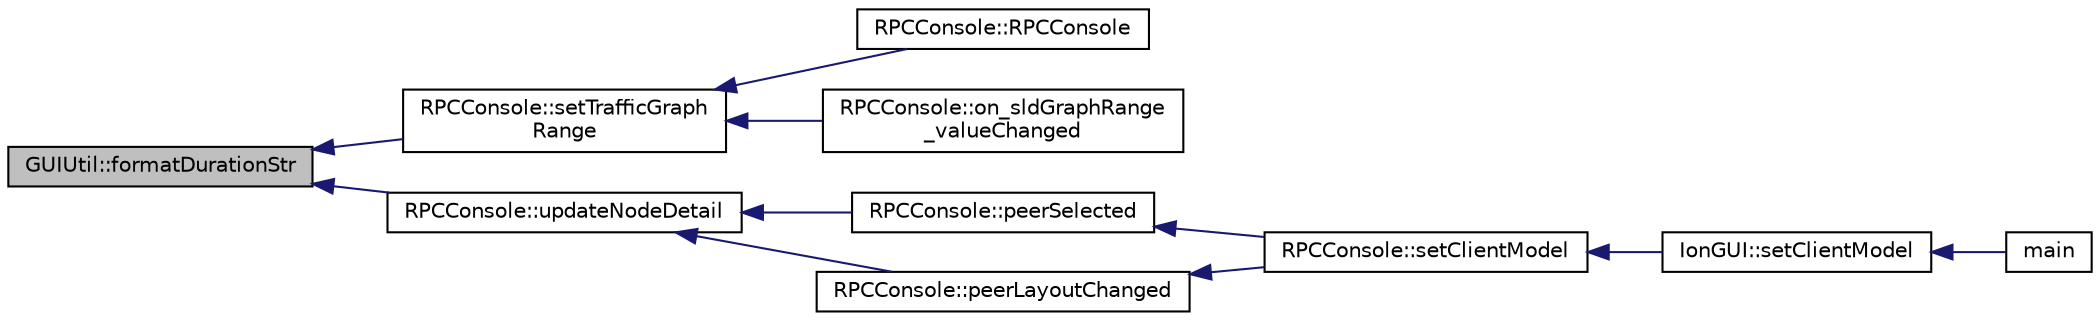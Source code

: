 digraph "GUIUtil::formatDurationStr"
{
  edge [fontname="Helvetica",fontsize="10",labelfontname="Helvetica",labelfontsize="10"];
  node [fontname="Helvetica",fontsize="10",shape=record];
  rankdir="LR";
  Node101 [label="GUIUtil::formatDurationStr",height=0.2,width=0.4,color="black", fillcolor="grey75", style="filled", fontcolor="black"];
  Node101 -> Node102 [dir="back",color="midnightblue",fontsize="10",style="solid",fontname="Helvetica"];
  Node102 [label="RPCConsole::setTrafficGraph\lRange",height=0.2,width=0.4,color="black", fillcolor="white", style="filled",URL="$d7/de8/class_r_p_c_console.html#a465807980e78650ce2238a298bab4400"];
  Node102 -> Node103 [dir="back",color="midnightblue",fontsize="10",style="solid",fontname="Helvetica"];
  Node103 [label="RPCConsole::RPCConsole",height=0.2,width=0.4,color="black", fillcolor="white", style="filled",URL="$d7/de8/class_r_p_c_console.html#aeac546e68f8c2cafa79a0294dd78f2ad"];
  Node102 -> Node104 [dir="back",color="midnightblue",fontsize="10",style="solid",fontname="Helvetica"];
  Node104 [label="RPCConsole::on_sldGraphRange\l_valueChanged",height=0.2,width=0.4,color="black", fillcolor="white", style="filled",URL="$d7/de8/class_r_p_c_console.html#a9eab099b48f3135fb4a98591fd48e88b",tooltip="change the time range of the network traffic graph "];
  Node101 -> Node105 [dir="back",color="midnightblue",fontsize="10",style="solid",fontname="Helvetica"];
  Node105 [label="RPCConsole::updateNodeDetail",height=0.2,width=0.4,color="black", fillcolor="white", style="filled",URL="$d7/de8/class_r_p_c_console.html#a0bd7e2be4a07bcf4f8b20eb1881dacbb",tooltip="show detailed information on ui about selected node "];
  Node105 -> Node106 [dir="back",color="midnightblue",fontsize="10",style="solid",fontname="Helvetica"];
  Node106 [label="RPCConsole::peerSelected",height=0.2,width=0.4,color="black", fillcolor="white", style="filled",URL="$d7/de8/class_r_p_c_console.html#a2487fa6a90cddcbb17ae4bb13ecc5359",tooltip="Handle selection of peer in peers list. "];
  Node106 -> Node107 [dir="back",color="midnightblue",fontsize="10",style="solid",fontname="Helvetica"];
  Node107 [label="RPCConsole::setClientModel",height=0.2,width=0.4,color="black", fillcolor="white", style="filled",URL="$d7/de8/class_r_p_c_console.html#a355349a33664a07628e9ca22a60f5fa7"];
  Node107 -> Node108 [dir="back",color="midnightblue",fontsize="10",style="solid",fontname="Helvetica"];
  Node108 [label="IonGUI::setClientModel",height=0.2,width=0.4,color="black", fillcolor="white", style="filled",URL="$dc/d0b/class_ion_g_u_i.html#aee0c583c834ce4f4c598c29db83b0680",tooltip="Set the client model. "];
  Node108 -> Node109 [dir="back",color="midnightblue",fontsize="10",style="solid",fontname="Helvetica"];
  Node109 [label="main",height=0.2,width=0.4,color="black", fillcolor="white", style="filled",URL="$d5/d2d/ion_8cpp.html#a0ddf1224851353fc92bfbff6f499fa97"];
  Node105 -> Node110 [dir="back",color="midnightblue",fontsize="10",style="solid",fontname="Helvetica"];
  Node110 [label="RPCConsole::peerLayoutChanged",height=0.2,width=0.4,color="black", fillcolor="white", style="filled",URL="$d7/de8/class_r_p_c_console.html#af952ebc6484c8f7d1262fa0bceed41bf",tooltip="Handle updated peer information. "];
  Node110 -> Node107 [dir="back",color="midnightblue",fontsize="10",style="solid",fontname="Helvetica"];
}
